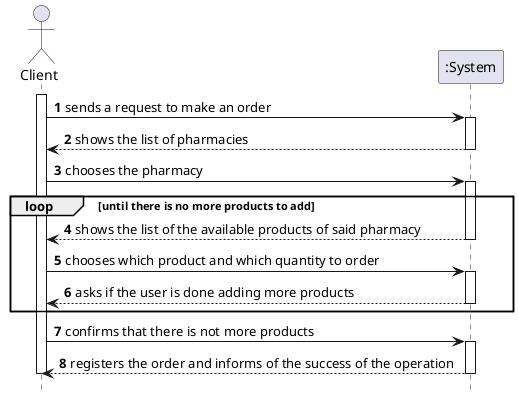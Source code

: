 @startuml
autonumber
hide footbox

actor "Client" as CL
participant ":System" as SYST

activate CL

CL -> SYST : sends a request to make an order
activate SYST
SYST --> CL : shows the list of pharmacies
deactivate SYST

CL -> SYST : chooses the pharmacy
activate SYST
loop until there is no more products to add
SYST --> CL : shows the list of the available products of said pharmacy
deactivate SYST

CL -> SYST : chooses which product and which quantity to order
activate SYST
SYST --> CL : asks if the user is done adding more products
deactivate SYST
end

CL -> SYST : confirms that there is not more products
activate SYST

SYST --> CL : registers the order and informs of the success of the operation

deactivate SYST

deactivate CL

@enduml